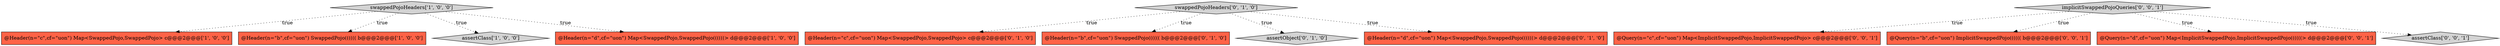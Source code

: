 digraph {
3 [style = filled, label = "@Header(n=\"c\",cf=\"uon\") Map<SwappedPojo,SwappedPojo> c@@@2@@@['1', '0', '0']", fillcolor = tomato, shape = box image = "AAA0AAABBB1BBB"];
4 [style = filled, label = "swappedPojoHeaders['1', '0', '0']", fillcolor = lightgray, shape = diamond image = "AAA0AAABBB1BBB"];
9 [style = filled, label = "swappedPojoHeaders['0', '1', '0']", fillcolor = lightgray, shape = diamond image = "AAA0AAABBB2BBB"];
11 [style = filled, label = "implicitSwappedPojoQueries['0', '0', '1']", fillcolor = lightgray, shape = diamond image = "AAA0AAABBB3BBB"];
8 [style = filled, label = "@Header(n=\"c\",cf=\"uon\") Map<SwappedPojo,SwappedPojo> c@@@2@@@['0', '1', '0']", fillcolor = tomato, shape = box image = "AAA0AAABBB2BBB"];
1 [style = filled, label = "@Header(n=\"b\",cf=\"uon\") SwappedPojo(((((( b@@@2@@@['1', '0', '0']", fillcolor = tomato, shape = box image = "AAA0AAABBB1BBB"];
5 [style = filled, label = "@Header(n=\"b\",cf=\"uon\") SwappedPojo(((((( b@@@2@@@['0', '1', '0']", fillcolor = tomato, shape = box image = "AAA0AAABBB2BBB"];
6 [style = filled, label = "assertObject['0', '1', '0']", fillcolor = lightgray, shape = diamond image = "AAA0AAABBB2BBB"];
0 [style = filled, label = "assertClass['1', '0', '0']", fillcolor = lightgray, shape = diamond image = "AAA0AAABBB1BBB"];
10 [style = filled, label = "@Query(n=\"c\",cf=\"uon\") Map<ImplicitSwappedPojo,ImplicitSwappedPojo> c@@@2@@@['0', '0', '1']", fillcolor = tomato, shape = box image = "AAA0AAABBB3BBB"];
12 [style = filled, label = "@Query(n=\"b\",cf=\"uon\") ImplicitSwappedPojo(((((( b@@@2@@@['0', '0', '1']", fillcolor = tomato, shape = box image = "AAA0AAABBB3BBB"];
13 [style = filled, label = "@Query(n=\"d\",cf=\"uon\") Map<ImplicitSwappedPojo,ImplicitSwappedPojo((((((> d@@@2@@@['0', '0', '1']", fillcolor = tomato, shape = box image = "AAA0AAABBB3BBB"];
7 [style = filled, label = "@Header(n=\"d\",cf=\"uon\") Map<SwappedPojo,SwappedPojo((((((> d@@@2@@@['0', '1', '0']", fillcolor = tomato, shape = box image = "AAA0AAABBB2BBB"];
14 [style = filled, label = "assertClass['0', '0', '1']", fillcolor = lightgray, shape = diamond image = "AAA0AAABBB3BBB"];
2 [style = filled, label = "@Header(n=\"d\",cf=\"uon\") Map<SwappedPojo,SwappedPojo((((((> d@@@2@@@['1', '0', '0']", fillcolor = tomato, shape = box image = "AAA0AAABBB1BBB"];
11->14 [style = dotted, label="true"];
4->3 [style = dotted, label="true"];
11->13 [style = dotted, label="true"];
9->7 [style = dotted, label="true"];
9->6 [style = dotted, label="true"];
4->1 [style = dotted, label="true"];
11->10 [style = dotted, label="true"];
4->2 [style = dotted, label="true"];
4->0 [style = dotted, label="true"];
11->12 [style = dotted, label="true"];
9->8 [style = dotted, label="true"];
9->5 [style = dotted, label="true"];
}
